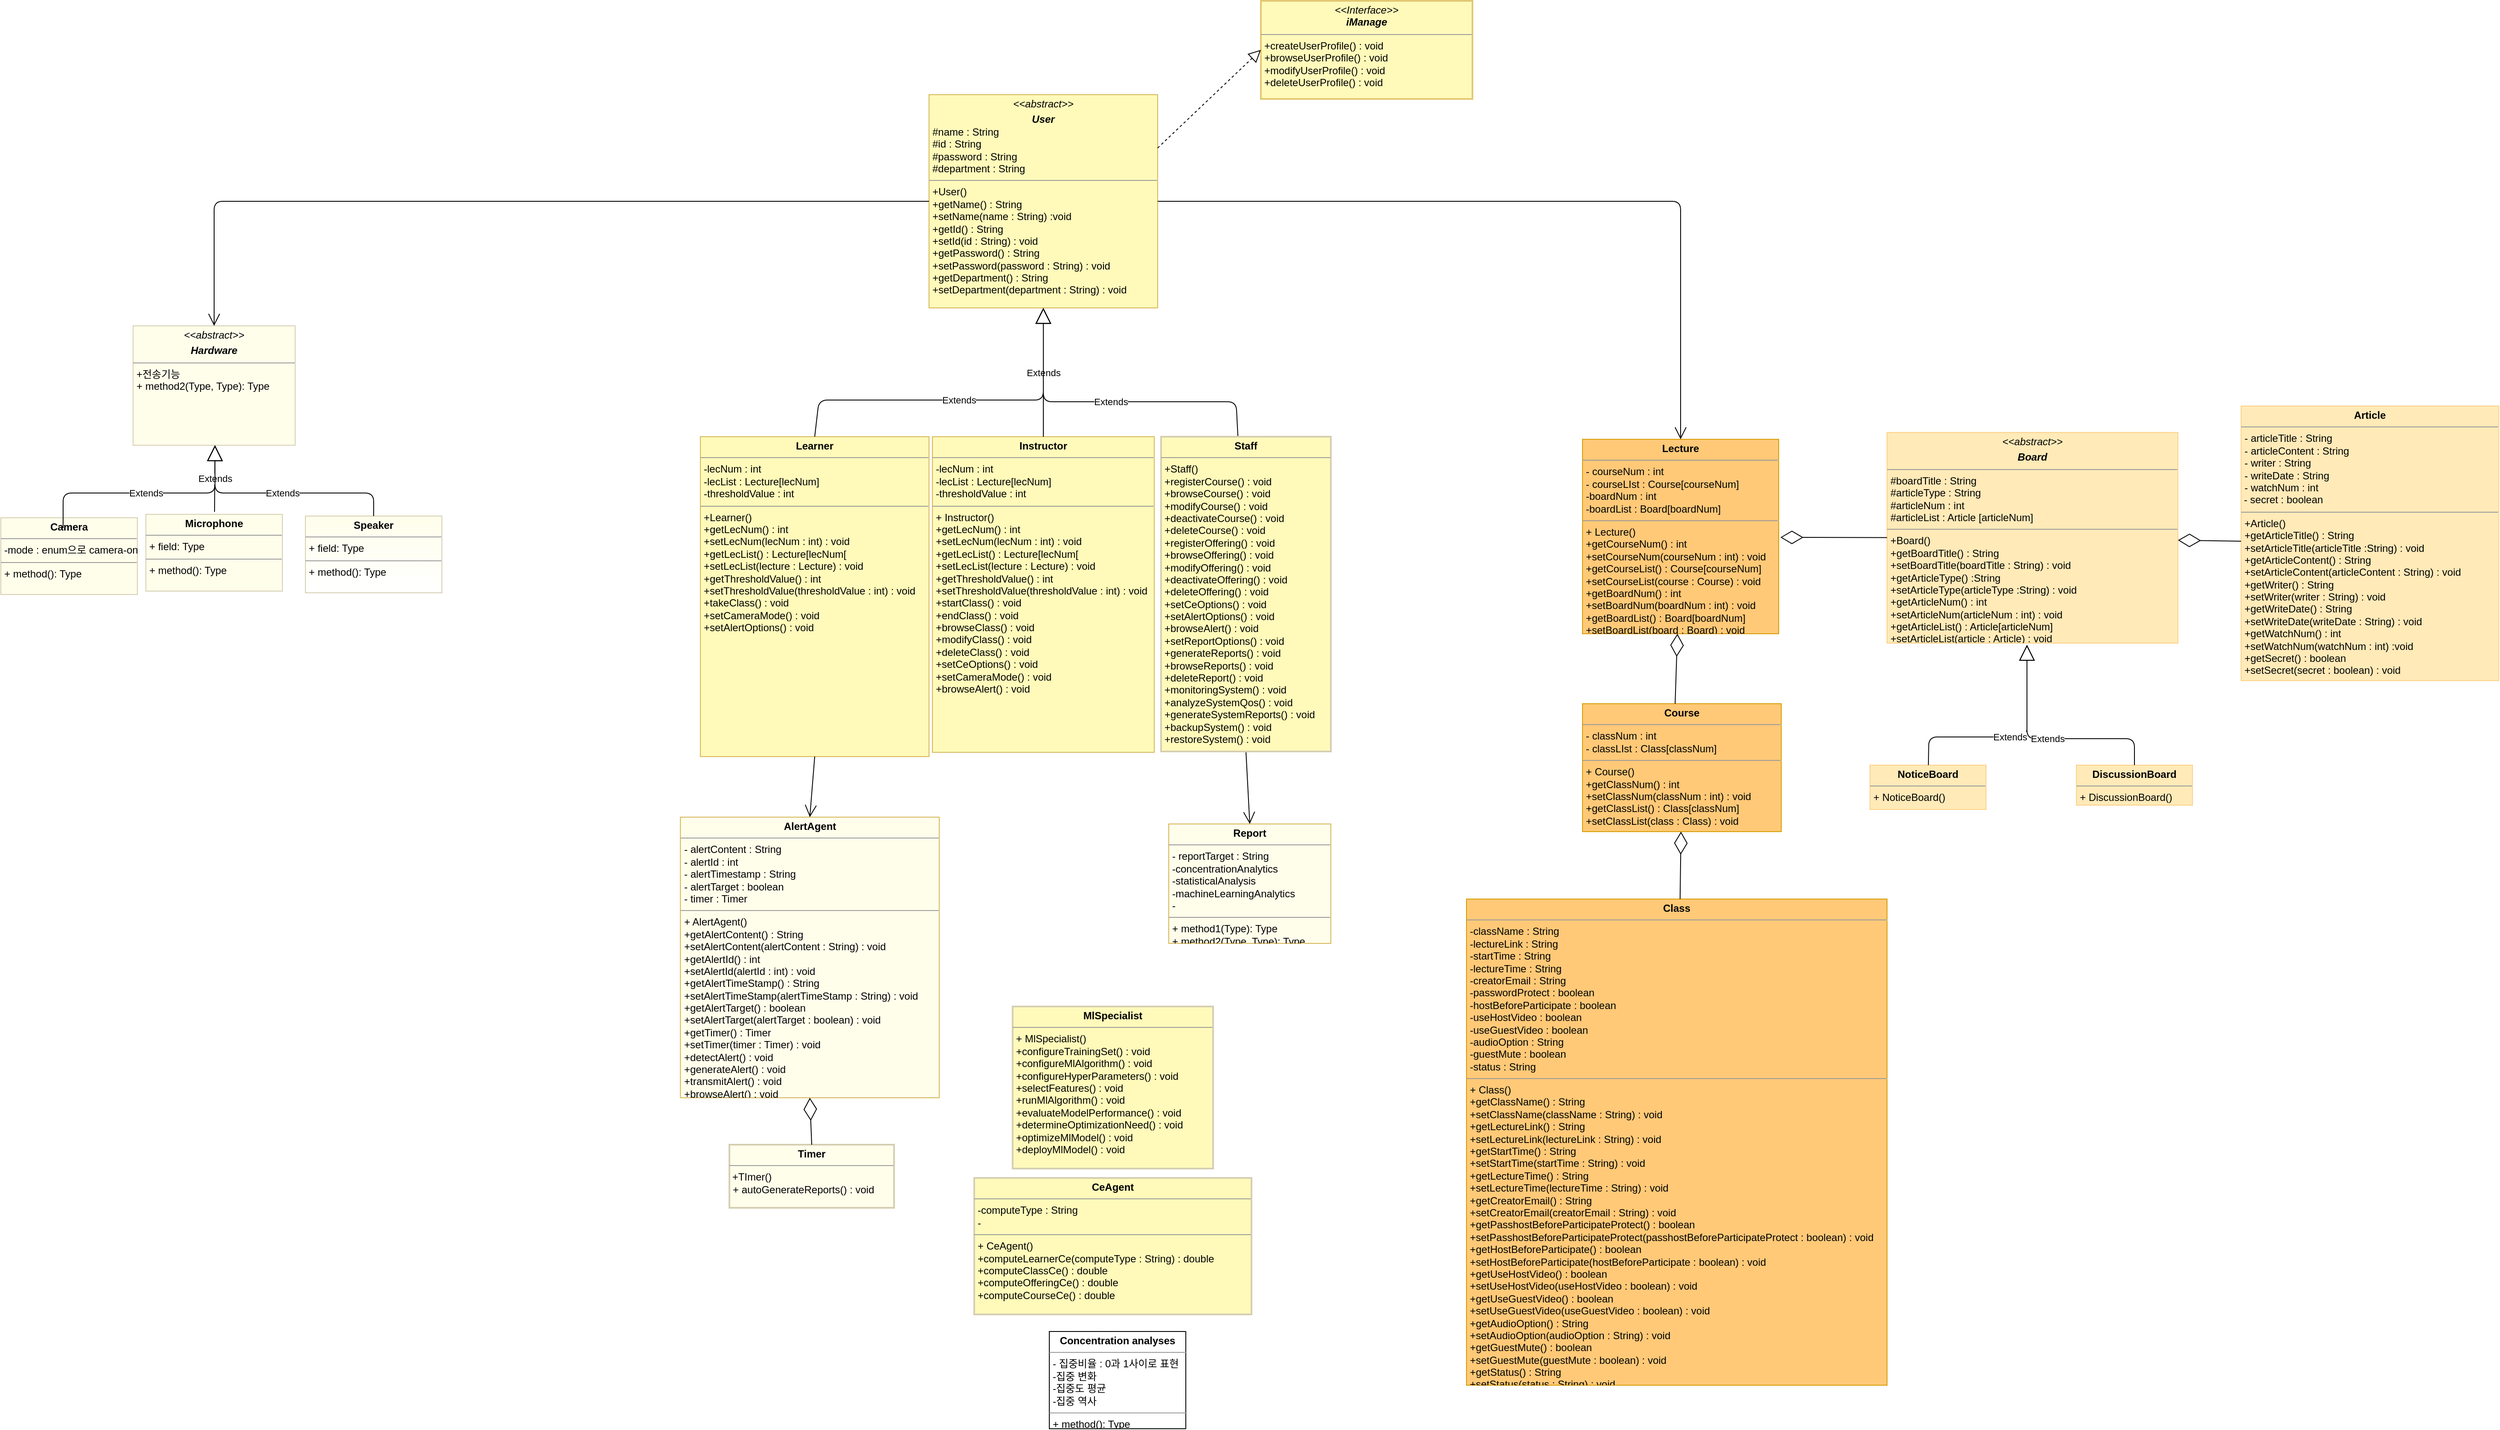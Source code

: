 <mxfile version="13.7.5" type="github">
  <diagram id="C5RBs43oDa-KdzZeNtuy" name="Page-1">
    <mxGraphModel dx="4755" dy="2305" grid="0" gridSize="10" guides="1" tooltips="1" connect="1" arrows="1" fold="1" page="0" pageScale="1" pageWidth="827" pageHeight="1169" math="0" shadow="0">
      <root>
        <mxCell id="WIyWlLk6GJQsqaUBKTNV-0" />
        <mxCell id="WIyWlLk6GJQsqaUBKTNV-1" parent="WIyWlLk6GJQsqaUBKTNV-0" />
        <mxCell id="zkfFHV4jXpPFQw0GAbJ--16" value="" style="endArrow=block;endSize=10;endFill=0;shadow=0;strokeWidth=1;rounded=0;edgeStyle=elbowEdgeStyle;elbow=vertical;" parent="WIyWlLk6GJQsqaUBKTNV-1" source="zkfFHV4jXpPFQw0GAbJ--13" edge="1">
          <mxGeometry width="160" relative="1" as="geometry">
            <mxPoint x="210" y="373" as="sourcePoint" />
            <mxPoint x="300" y="258" as="targetPoint" />
          </mxGeometry>
        </mxCell>
        <mxCell id="x_yw0JGO0CKYukrU0RF4-1" value="&lt;p style=&quot;margin: 0px ; margin-top: 4px ; text-align: center&quot;&gt;&lt;b&gt;Learner&lt;/b&gt;&lt;/p&gt;&lt;hr size=&quot;1&quot;&gt;&lt;p style=&quot;margin: 0px ; margin-left: 4px&quot;&gt;-lecNum : int&lt;/p&gt;&lt;p style=&quot;margin: 0px ; margin-left: 4px&quot;&gt;-lecList : Lecture[lecNum]&lt;/p&gt;&lt;p style=&quot;margin: 0px ; margin-left: 4px&quot;&gt;-thresholdValue : int&lt;br&gt;&lt;/p&gt;&lt;hr size=&quot;1&quot;&gt;&lt;p style=&quot;margin: 0px ; margin-left: 4px&quot;&gt;+Learner()&lt;/p&gt;&lt;p style=&quot;margin: 0px ; margin-left: 4px&quot;&gt;+getLecNum() : int&lt;/p&gt;&lt;p style=&quot;margin: 0px ; margin-left: 4px&quot;&gt;+setLecNum(lecNum : int) : void&lt;/p&gt;&lt;p style=&quot;margin: 0px ; margin-left: 4px&quot;&gt;+getLecList() : Lecture[lecNum[&lt;/p&gt;&lt;p style=&quot;margin: 0px ; margin-left: 4px&quot;&gt;+setLecList(lecture : Lecture) : void&lt;/p&gt;&lt;p style=&quot;margin: 0px 0px 0px 4px&quot;&gt;+getThresholdValue() : int&lt;/p&gt;&lt;p style=&quot;margin: 0px 0px 0px 4px&quot;&gt;+setThresholdValue(thresholdValue : int) : void&lt;/p&gt;&lt;p style=&quot;margin: 0px 0px 0px 4px&quot;&gt;+takeClass() : void&lt;/p&gt;&lt;p style=&quot;margin: 0px 0px 0px 4px&quot;&gt;+setCameraMode() : void&lt;/p&gt;&lt;p style=&quot;margin: 0px 0px 0px 4px&quot;&gt;+setAlertOptions() : void&lt;/p&gt;&lt;p style=&quot;margin: 0px 0px 0px 4px&quot;&gt;&lt;br&gt;&lt;/p&gt;" style="verticalAlign=top;align=left;overflow=fill;fontSize=12;fontFamily=Helvetica;html=1;strokeColor=#d6b656;fillColor=#FFFABA;" vertex="1" parent="WIyWlLk6GJQsqaUBKTNV-1">
          <mxGeometry x="-166" y="223" width="268" height="375" as="geometry" />
        </mxCell>
        <mxCell id="x_yw0JGO0CKYukrU0RF4-2" value="&lt;p style=&quot;margin: 0px ; margin-top: 4px ; text-align: center&quot;&gt;&lt;b&gt;Instructor&lt;/b&gt;&lt;/p&gt;&lt;hr size=&quot;1&quot;&gt;&lt;p style=&quot;margin: 0px 0px 0px 4px&quot;&gt;-lecNum : int&lt;/p&gt;&lt;p style=&quot;margin: 0px ; margin-left: 4px&quot;&gt;&lt;span&gt;-lecList : Lecture[lecNum]&lt;/span&gt;&lt;/p&gt;&lt;p style=&quot;margin: 0px ; margin-left: 4px&quot;&gt;&lt;span&gt;-thresholdValue : int&lt;/span&gt;&lt;br&gt;&lt;/p&gt;&lt;hr size=&quot;1&quot;&gt;&lt;p style=&quot;margin: 0px ; margin-left: 4px&quot;&gt;+ Instructor()&lt;/p&gt;&lt;p style=&quot;margin: 0px 0px 0px 4px&quot;&gt;+getLecNum() : int&lt;/p&gt;&lt;p style=&quot;margin: 0px 0px 0px 4px&quot;&gt;+setLecNum(lecNum : int) : void&lt;/p&gt;&lt;p style=&quot;margin: 0px 0px 0px 4px&quot;&gt;+getLecList() : Lecture[lecNum[&lt;/p&gt;&lt;p style=&quot;margin: 0px 0px 0px 4px&quot;&gt;+setLecList(lecture : Lecture) : void&lt;/p&gt;&lt;p style=&quot;margin: 0px 0px 0px 4px&quot;&gt;+getThresholdValue() : int&lt;/p&gt;&lt;p style=&quot;margin: 0px 0px 0px 4px&quot;&gt;+setThresholdValue(thresholdValue : int) : void&lt;/p&gt;&lt;p style=&quot;margin: 0px 0px 0px 4px&quot;&gt;+startClass() : void&lt;/p&gt;&lt;p style=&quot;margin: 0px 0px 0px 4px&quot;&gt;+endClass() : void&lt;/p&gt;&lt;p style=&quot;margin: 0px 0px 0px 4px&quot;&gt;+browseClass() : void&lt;/p&gt;&lt;p style=&quot;margin: 0px 0px 0px 4px&quot;&gt;+modifyClass() : void&lt;/p&gt;&lt;p style=&quot;margin: 0px 0px 0px 4px&quot;&gt;+deleteClass() : void&lt;/p&gt;&lt;p style=&quot;margin: 0px 0px 0px 4px&quot;&gt;+setCeOptions() : void&lt;/p&gt;&lt;p style=&quot;margin: 0px 0px 0px 4px&quot;&gt;+setCameraMode() : void&lt;/p&gt;&lt;p style=&quot;margin: 0px 0px 0px 4px&quot;&gt;+browseAlert() : void&lt;/p&gt;" style="verticalAlign=top;align=left;overflow=fill;fontSize=12;fontFamily=Helvetica;html=1;strokeColor=#d6b656;fillColor=#FFFABA;" vertex="1" parent="WIyWlLk6GJQsqaUBKTNV-1">
          <mxGeometry x="106" y="223" width="260" height="370" as="geometry" />
        </mxCell>
        <mxCell id="x_yw0JGO0CKYukrU0RF4-4" value="&lt;p style=&quot;margin: 0px ; margin-top: 4px ; text-align: center&quot;&gt;&lt;i&gt;&amp;lt;&amp;lt;abstract&amp;gt;&amp;gt;&lt;/i&gt;&lt;/p&gt;&lt;p style=&quot;margin: 0px ; margin-top: 4px ; text-align: center&quot;&gt;&lt;b&gt;&lt;i&gt;User&lt;/i&gt;&lt;/b&gt;&lt;/p&gt;&lt;p style=&quot;margin: 0px ; margin-left: 4px&quot;&gt;#name : String&lt;/p&gt;&lt;p style=&quot;margin: 0px ; margin-left: 4px&quot;&gt;#id : String&lt;/p&gt;&lt;p style=&quot;margin: 0px ; margin-left: 4px&quot;&gt;#password : String&lt;/p&gt;&lt;p style=&quot;margin: 0px ; margin-left: 4px&quot;&gt;#department : String&lt;br&gt;&lt;/p&gt;&lt;hr size=&quot;1&quot;&gt;&lt;p style=&quot;margin: 0px ; margin-left: 4px&quot;&gt;+User()&lt;/p&gt;&lt;p style=&quot;margin: 0px ; margin-left: 4px&quot;&gt;+getName() : String&lt;/p&gt;&lt;p style=&quot;margin: 0px ; margin-left: 4px&quot;&gt;+setName(name : String) :void&lt;/p&gt;&lt;p style=&quot;margin: 0px ; margin-left: 4px&quot;&gt;+getId() : String&lt;/p&gt;&lt;p style=&quot;margin: 0px ; margin-left: 4px&quot;&gt;+setId(id : String) : void&lt;/p&gt;&lt;p style=&quot;margin: 0px ; margin-left: 4px&quot;&gt;+getPassword() : String&lt;/p&gt;&lt;p style=&quot;margin: 0px ; margin-left: 4px&quot;&gt;+setPassword(password : String) : void&lt;/p&gt;&lt;p style=&quot;margin: 0px ; margin-left: 4px&quot;&gt;+getDepartment() : String&lt;/p&gt;&lt;p style=&quot;margin: 0px ; margin-left: 4px&quot;&gt;+setDepartment(department : String) : void&lt;/p&gt;&lt;p style=&quot;margin: 0px ; margin-left: 4px&quot;&gt;&lt;br&gt;&lt;/p&gt;&lt;p style=&quot;margin: 0px ; margin-left: 4px&quot;&gt;&lt;br&gt;&lt;/p&gt;" style="verticalAlign=top;align=left;overflow=fill;fontSize=12;fontFamily=Helvetica;html=1;strokeColor=#d6b656;fillColor=#FFFABA;" vertex="1" parent="WIyWlLk6GJQsqaUBKTNV-1">
          <mxGeometry x="102" y="-178" width="268" height="250" as="geometry" />
        </mxCell>
        <mxCell id="x_yw0JGO0CKYukrU0RF4-10" value="&lt;p style=&quot;margin: 0px ; margin-top: 4px ; text-align: center&quot;&gt;&lt;b&gt;Course&lt;/b&gt;&lt;/p&gt;&lt;hr size=&quot;1&quot;&gt;&lt;p style=&quot;margin: 0px 0px 0px 4px&quot;&gt;- classNum : int&lt;/p&gt;&lt;p style=&quot;margin: 0px 0px 0px 4px&quot;&gt;- classLIst : Class[classNum]&lt;/p&gt;&lt;hr size=&quot;1&quot;&gt;&lt;p style=&quot;margin: 0px ; margin-left: 4px&quot;&gt;+ Course()&lt;/p&gt;&lt;p style=&quot;margin: 0px 0px 0px 4px&quot;&gt;+getClassNum() : int&lt;/p&gt;&lt;p style=&quot;margin: 0px 0px 0px 4px&quot;&gt;+setClassNum(classNum : int) : void&lt;/p&gt;&lt;p style=&quot;margin: 0px 0px 0px 4px&quot;&gt;+getClassList() : Class[classNum]&lt;/p&gt;&lt;p style=&quot;margin: 0px 0px 0px 4px&quot;&gt;+setClassList(class : Class) : void&lt;/p&gt;" style="verticalAlign=top;align=left;overflow=fill;fontSize=12;fontFamily=Helvetica;html=1;strokeColor=#d79b00;fillColor=#FFC978;" vertex="1" parent="WIyWlLk6GJQsqaUBKTNV-1">
          <mxGeometry x="868" y="536" width="233" height="150" as="geometry" />
        </mxCell>
        <mxCell id="x_yw0JGO0CKYukrU0RF4-12" value="&lt;p style=&quot;margin: 0px ; margin-top: 4px ; text-align: center&quot;&gt;&lt;b&gt;Class&lt;/b&gt;&lt;/p&gt;&lt;hr size=&quot;1&quot;&gt;&lt;p style=&quot;margin: 0px ; margin-left: 4px&quot;&gt;-className : String&lt;/p&gt;&lt;p style=&quot;margin: 0px ; margin-left: 4px&quot;&gt;-lectureLink : String&lt;/p&gt;&lt;p style=&quot;margin: 0px ; margin-left: 4px&quot;&gt;-startTime : String&lt;/p&gt;&lt;p style=&quot;margin: 0px ; margin-left: 4px&quot;&gt;-lectureTime : String&lt;/p&gt;&lt;p style=&quot;margin: 0px ; margin-left: 4px&quot;&gt;-creatorEmail : String&lt;/p&gt;&lt;p style=&quot;margin: 0px ; margin-left: 4px&quot;&gt;-passwordProtect : boolean&lt;/p&gt;&lt;p style=&quot;margin: 0px ; margin-left: 4px&quot;&gt;-hostBeforeParticipate : boolean&lt;/p&gt;&lt;p style=&quot;margin: 0px ; margin-left: 4px&quot;&gt;-useHostVideo : boolean&lt;/p&gt;&lt;p style=&quot;margin: 0px ; margin-left: 4px&quot;&gt;-useGuestVideo : boolean&lt;/p&gt;&lt;p style=&quot;margin: 0px ; margin-left: 4px&quot;&gt;-audioOption : String&lt;/p&gt;&lt;p style=&quot;margin: 0px ; margin-left: 4px&quot;&gt;-guestMute : boolean&lt;/p&gt;&lt;p style=&quot;margin: 0px ; margin-left: 4px&quot;&gt;-status : String&lt;/p&gt;&lt;hr size=&quot;1&quot;&gt;&lt;p style=&quot;margin: 0px ; margin-left: 4px&quot;&gt;+ Class()&lt;/p&gt;&lt;p style=&quot;margin: 0px ; margin-left: 4px&quot;&gt;+getClassName() : String&lt;/p&gt;&lt;p style=&quot;margin: 0px ; margin-left: 4px&quot;&gt;+setClassName(className : String) : void&lt;/p&gt;&lt;p style=&quot;margin: 0px ; margin-left: 4px&quot;&gt;+getLectureLink() : String&lt;/p&gt;&lt;p style=&quot;margin: 0px ; margin-left: 4px&quot;&gt;+setLectureLink(lectureLink : String) : void&lt;/p&gt;&lt;p style=&quot;margin: 0px ; margin-left: 4px&quot;&gt;+getStartTime() : String&lt;/p&gt;&lt;p style=&quot;margin: 0px ; margin-left: 4px&quot;&gt;+setStartTime(startTime : String) : void&lt;/p&gt;&lt;p style=&quot;margin: 0px ; margin-left: 4px&quot;&gt;+getLectureTime() : String&lt;/p&gt;&lt;p style=&quot;margin: 0px ; margin-left: 4px&quot;&gt;+setLectureTime(lectureTime : String) : void&lt;/p&gt;&lt;p style=&quot;margin: 0px ; margin-left: 4px&quot;&gt;+getCreatorEmail() : String&lt;/p&gt;&lt;p style=&quot;margin: 0px ; margin-left: 4px&quot;&gt;+setCreatorEmail(creatorEmail : String) : void&lt;/p&gt;&lt;p style=&quot;margin: 0px ; margin-left: 4px&quot;&gt;+getPasshostBeforeParticipateProtect() : boolean&lt;/p&gt;&lt;p style=&quot;margin: 0px ; margin-left: 4px&quot;&gt;+setPasshostBeforeParticipateProtect(passhostBeforeParticipateProtect : boolean) : void&lt;/p&gt;&lt;p style=&quot;margin: 0px ; margin-left: 4px&quot;&gt;+getHostBeforeParticipate() : boolean&lt;/p&gt;&lt;p style=&quot;margin: 0px ; margin-left: 4px&quot;&gt;+setHostBeforeParticipate(hostBeforeParticipate : boolean) : void&lt;/p&gt;&lt;p style=&quot;margin: 0px ; margin-left: 4px&quot;&gt;+getUseHostVideo() : boolean&lt;/p&gt;&lt;p style=&quot;margin: 0px ; margin-left: 4px&quot;&gt;+setUseHostVideo(useHostVideo : boolean) : void&lt;/p&gt;&lt;p style=&quot;margin: 0px ; margin-left: 4px&quot;&gt;+getUseGuestVideo() : boolean&lt;/p&gt;&lt;p style=&quot;margin: 0px ; margin-left: 4px&quot;&gt;+setUseGuestVideo(useGuestVideo : boolean) : void&lt;/p&gt;&lt;p style=&quot;margin: 0px ; margin-left: 4px&quot;&gt;+getAudioOption() : String&lt;/p&gt;&lt;p style=&quot;margin: 0px ; margin-left: 4px&quot;&gt;+setAudioOption(audioOption : String) : void&lt;/p&gt;&lt;p style=&quot;margin: 0px ; margin-left: 4px&quot;&gt;+getGuestMute() : boolean&lt;/p&gt;&lt;p style=&quot;margin: 0px ; margin-left: 4px&quot;&gt;+setGuestMute(guestMute : boolean) : void&lt;/p&gt;&lt;p style=&quot;margin: 0px ; margin-left: 4px&quot;&gt;+getStatus() : String&lt;/p&gt;&lt;p style=&quot;margin: 0px ; margin-left: 4px&quot;&gt;+setStatus(status : String) : void&lt;/p&gt;&lt;p style=&quot;margin: 0px 0px 0px 4px&quot;&gt;&lt;br&gt;&lt;/p&gt;" style="verticalAlign=top;align=left;overflow=fill;fontSize=12;fontFamily=Helvetica;html=1;strokeColor=#d79b00;fillColor=#FFC978;" vertex="1" parent="WIyWlLk6GJQsqaUBKTNV-1">
          <mxGeometry x="732" y="765" width="493" height="570" as="geometry" />
        </mxCell>
        <mxCell id="x_yw0JGO0CKYukrU0RF4-18" value="&lt;p style=&quot;margin: 0px ; margin-top: 4px ; text-align: center&quot;&gt;&lt;i&gt;&amp;lt;&amp;lt;abstract&amp;gt;&amp;gt;&lt;/i&gt;&lt;i&gt;&lt;br&gt;&lt;/i&gt;&lt;/p&gt;&lt;p style=&quot;margin: 0px ; margin-top: 4px ; text-align: center&quot;&gt;&lt;b&gt;&lt;i&gt;Hardware&lt;/i&gt;&lt;/b&gt;&lt;/p&gt;&lt;hr size=&quot;1&quot;&gt;&lt;p style=&quot;margin: 0px ; margin-left: 4px&quot;&gt;+전송기능&lt;br&gt;+ method2(Type, Type): Type&lt;/p&gt;" style="verticalAlign=top;align=left;overflow=fill;fontSize=12;fontFamily=Helvetica;html=1;fillColor=#FFFEEB;strokeColor=#D6CEB2;" vertex="1" parent="WIyWlLk6GJQsqaUBKTNV-1">
          <mxGeometry x="-831" y="93" width="190" height="140" as="geometry" />
        </mxCell>
        <mxCell id="x_yw0JGO0CKYukrU0RF4-20" value="&lt;p style=&quot;margin: 0px ; margin-top: 4px ; text-align: center&quot;&gt;&lt;b&gt;Speaker&lt;/b&gt;&lt;/p&gt;&lt;hr size=&quot;1&quot;&gt;&lt;p style=&quot;margin: 0px ; margin-left: 4px&quot;&gt;+ field: Type&lt;/p&gt;&lt;hr size=&quot;1&quot;&gt;&lt;p style=&quot;margin: 0px ; margin-left: 4px&quot;&gt;+ method(): Type&lt;/p&gt;" style="verticalAlign=top;align=left;overflow=fill;fontSize=12;fontFamily=Helvetica;html=1;fillColor=#FFFEEB;strokeColor=#D6CEB2;gradientColor=#ffffff;" vertex="1" parent="WIyWlLk6GJQsqaUBKTNV-1">
          <mxGeometry x="-629" y="316" width="160" height="90" as="geometry" />
        </mxCell>
        <mxCell id="x_yw0JGO0CKYukrU0RF4-21" value="&lt;p style=&quot;margin: 0px ; margin-top: 4px ; text-align: center&quot;&gt;&lt;b&gt;Camera&lt;/b&gt;&lt;/p&gt;&lt;hr size=&quot;1&quot;&gt;&lt;p style=&quot;margin: 0px ; margin-left: 4px&quot;&gt;-mode : enum으로&amp;nbsp;camera-only mode, concentration-only mode, camera-concentration mode&lt;/p&gt;&lt;hr size=&quot;1&quot;&gt;&lt;p style=&quot;margin: 0px ; margin-left: 4px&quot;&gt;+ method(): Type&lt;/p&gt;" style="verticalAlign=top;align=left;overflow=fill;fontSize=12;fontFamily=Helvetica;html=1;fillColor=#FFFEEB;strokeColor=#D6CEB2;" vertex="1" parent="WIyWlLk6GJQsqaUBKTNV-1">
          <mxGeometry x="-986" y="318" width="160" height="90" as="geometry" />
        </mxCell>
        <mxCell id="x_yw0JGO0CKYukrU0RF4-22" value="&lt;p style=&quot;margin: 0px ; margin-top: 4px ; text-align: center&quot;&gt;&lt;b&gt;Microphone&lt;/b&gt;&lt;/p&gt;&lt;hr size=&quot;1&quot;&gt;&lt;p style=&quot;margin: 0px ; margin-left: 4px&quot;&gt;+ field: Type&lt;/p&gt;&lt;hr size=&quot;1&quot;&gt;&lt;p style=&quot;margin: 0px ; margin-left: 4px&quot;&gt;+ method(): Type&lt;/p&gt;" style="verticalAlign=top;align=left;overflow=fill;fontSize=12;fontFamily=Helvetica;html=1;fillColor=#FFFEEB;strokeColor=#D6CEB2;" vertex="1" parent="WIyWlLk6GJQsqaUBKTNV-1">
          <mxGeometry x="-816" y="314" width="160" height="90" as="geometry" />
        </mxCell>
        <mxCell id="x_yw0JGO0CKYukrU0RF4-26" value="&lt;p style=&quot;margin: 0px ; margin-top: 4px ; text-align: center&quot;&gt;&lt;b&gt;DiscussionBoard&lt;/b&gt;&lt;/p&gt;&lt;hr size=&quot;1&quot;&gt;&lt;p style=&quot;margin: 0px ; margin-left: 4px&quot;&gt;&lt;/p&gt;&lt;p style=&quot;margin: 0px ; margin-left: 4px&quot;&gt;+ DiscussionBoard()&lt;/p&gt;" style="verticalAlign=top;align=left;overflow=fill;fontSize=12;fontFamily=Helvetica;html=1;fillColor=#FFEAB8;strokeColor=#FCD188;" vertex="1" parent="WIyWlLk6GJQsqaUBKTNV-1">
          <mxGeometry x="1447" y="608" width="136" height="47" as="geometry" />
        </mxCell>
        <mxCell id="x_yw0JGO0CKYukrU0RF4-46" value="&lt;p style=&quot;margin: 0px ; margin-top: 4px ; text-align: center&quot;&gt;&lt;b&gt;AlertAgent&lt;/b&gt;&lt;/p&gt;&lt;hr size=&quot;1&quot;&gt;&lt;p style=&quot;margin: 0px ; margin-left: 4px&quot;&gt;&lt;span&gt;- alertContent : String&lt;/span&gt;&lt;br&gt;&lt;/p&gt;&lt;p style=&quot;margin: 0px ; margin-left: 4px&quot;&gt;- alertId : int&lt;/p&gt;&lt;p style=&quot;margin: 0px ; margin-left: 4px&quot;&gt;- alertTimestamp : String&lt;/p&gt;&lt;p style=&quot;margin: 0px ; margin-left: 4px&quot;&gt;- alertTarget : boolean&lt;/p&gt;&lt;p style=&quot;margin: 0px ; margin-left: 4px&quot;&gt;- timer : Timer&lt;/p&gt;&lt;hr size=&quot;1&quot;&gt;&lt;p style=&quot;margin: 0px ; margin-left: 4px&quot;&gt;+ AlertAgent()&lt;/p&gt;&lt;p style=&quot;margin: 0px ; margin-left: 4px&quot;&gt;+getAlertContent() : String&lt;/p&gt;&lt;p style=&quot;margin: 0px ; margin-left: 4px&quot;&gt;+setAlertContent(alertContent : String) : void&lt;/p&gt;&lt;p style=&quot;margin: 0px ; margin-left: 4px&quot;&gt;+getAlertId() : int&lt;/p&gt;&lt;p style=&quot;margin: 0px ; margin-left: 4px&quot;&gt;+setAlertId(alertId : int) : void&lt;/p&gt;&lt;p style=&quot;margin: 0px ; margin-left: 4px&quot;&gt;+getAlertTimeStamp() : String&lt;/p&gt;&lt;p style=&quot;margin: 0px ; margin-left: 4px&quot;&gt;+setAlertTimeStamp(alertTimeStamp : String) : void&lt;/p&gt;&lt;p style=&quot;margin: 0px ; margin-left: 4px&quot;&gt;+getAlertTarget() : boolean&lt;/p&gt;&lt;p style=&quot;margin: 0px ; margin-left: 4px&quot;&gt;+setAlertTarget(alertTarget : boolean) : void&lt;/p&gt;&lt;p style=&quot;margin: 0px ; margin-left: 4px&quot;&gt;+getTimer() : Timer&lt;/p&gt;&lt;p style=&quot;margin: 0px ; margin-left: 4px&quot;&gt;+setTimer(timer : Timer) : void&lt;/p&gt;&lt;p style=&quot;margin: 0px ; margin-left: 4px&quot;&gt;+detectAlert() : void&lt;/p&gt;&lt;p style=&quot;margin: 0px ; margin-left: 4px&quot;&gt;+generateAlert() : void&lt;/p&gt;&lt;p style=&quot;margin: 0px ; margin-left: 4px&quot;&gt;+transmitAlert() : void&lt;/p&gt;&lt;p style=&quot;margin: 0px ; margin-left: 4px&quot;&gt;+browseAlert() : void&lt;/p&gt;" style="verticalAlign=top;align=left;overflow=fill;fontSize=12;fontFamily=Helvetica;html=1;strokeColor=#d6b656;fillColor=#FFFEEB;" vertex="1" parent="WIyWlLk6GJQsqaUBKTNV-1">
          <mxGeometry x="-189.46" y="669" width="303.46" height="329" as="geometry" />
        </mxCell>
        <mxCell id="x_yw0JGO0CKYukrU0RF4-50" value="&lt;p style=&quot;margin: 0px ; margin-top: 4px ; text-align: center&quot;&gt;&lt;b&gt;Concentration analyses&lt;/b&gt;&lt;/p&gt;&lt;hr size=&quot;1&quot;&gt;&lt;p style=&quot;margin: 0px ; margin-left: 4px&quot;&gt;- 집중비율 : 0과 1사이로 표현&lt;/p&gt;&lt;p style=&quot;margin: 0px ; margin-left: 4px&quot;&gt;-집중 변화&lt;/p&gt;&lt;p style=&quot;margin: 0px ; margin-left: 4px&quot;&gt;-집중도 평균&lt;/p&gt;&lt;p style=&quot;margin: 0px ; margin-left: 4px&quot;&gt;-집중 역사&lt;/p&gt;&lt;hr size=&quot;1&quot;&gt;&lt;p style=&quot;margin: 0px ; margin-left: 4px&quot;&gt;+ method(): Type&lt;/p&gt;" style="verticalAlign=top;align=left;overflow=fill;fontSize=12;fontFamily=Helvetica;html=1;" vertex="1" parent="WIyWlLk6GJQsqaUBKTNV-1">
          <mxGeometry x="243" y="1272" width="160" height="114" as="geometry" />
        </mxCell>
        <mxCell id="x_yw0JGO0CKYukrU0RF4-54" value="&lt;p style=&quot;margin: 0px ; margin-top: 4px ; text-align: center&quot;&gt;&lt;b&gt;Report&lt;/b&gt;&lt;/p&gt;&lt;hr size=&quot;1&quot;&gt;&lt;p style=&quot;margin: 0px ; margin-left: 4px&quot;&gt;- reportTarget : String&lt;br&gt;&lt;/p&gt;&lt;p style=&quot;margin: 0px ; margin-left: 4px&quot;&gt;-concentrationAnalytics&lt;/p&gt;&lt;p style=&quot;margin: 0px ; margin-left: 4px&quot;&gt;-statisticalAnalysis&lt;/p&gt;&lt;p style=&quot;margin: 0px ; margin-left: 4px&quot;&gt;-machineLearningAnalytics&lt;br/&gt;&lt;/p&gt;&lt;p style=&quot;margin: 0px ; margin-left: 4px&quot;&gt;-&lt;/p&gt;&lt;hr size=&quot;1&quot;&gt;&lt;p style=&quot;margin: 0px ; margin-left: 4px&quot;&gt;+ method1(Type): Type&lt;br&gt;+ method2(Type, Type): Type&lt;/p&gt;" style="verticalAlign=top;align=left;overflow=fill;fontSize=12;fontFamily=Helvetica;html=1;strokeColor=#d6b656;fillColor=#FFFEEB;" vertex="1" parent="WIyWlLk6GJQsqaUBKTNV-1">
          <mxGeometry x="383" y="677" width="190" height="140" as="geometry" />
        </mxCell>
        <mxCell id="x_yw0JGO0CKYukrU0RF4-62" value="" style="endArrow=open;endFill=1;endSize=12;html=1;exitX=0;exitY=0.5;exitDx=0;exitDy=0;entryX=0.5;entryY=0;entryDx=0;entryDy=0;" edge="1" parent="WIyWlLk6GJQsqaUBKTNV-1" source="x_yw0JGO0CKYukrU0RF4-4" target="x_yw0JGO0CKYukrU0RF4-18">
          <mxGeometry width="160" relative="1" as="geometry">
            <mxPoint x="183" y="325" as="sourcePoint" />
            <mxPoint x="343" y="325" as="targetPoint" />
            <Array as="points">
              <mxPoint x="-736" y="-53" />
            </Array>
          </mxGeometry>
        </mxCell>
        <mxCell id="x_yw0JGO0CKYukrU0RF4-64" value="" style="endArrow=open;endFill=1;endSize=12;html=1;exitX=0.5;exitY=1;exitDx=0;exitDy=0;entryX=0.5;entryY=0;entryDx=0;entryDy=0;" edge="1" parent="WIyWlLk6GJQsqaUBKTNV-1" source="x_yw0JGO0CKYukrU0RF4-107" target="x_yw0JGO0CKYukrU0RF4-54">
          <mxGeometry width="160" relative="1" as="geometry">
            <mxPoint x="337.5" y="-172" as="sourcePoint" />
            <mxPoint x="155.5" y="157" as="targetPoint" />
            <Array as="points" />
          </mxGeometry>
        </mxCell>
        <mxCell id="x_yw0JGO0CKYukrU0RF4-66" value="Extends" style="endArrow=block;endSize=16;endFill=0;html=1;entryX=0.5;entryY=1;entryDx=0;entryDy=0;exitX=0.5;exitY=0;exitDx=0;exitDy=0;" edge="1" parent="WIyWlLk6GJQsqaUBKTNV-1" source="x_yw0JGO0CKYukrU0RF4-2" target="x_yw0JGO0CKYukrU0RF4-4">
          <mxGeometry width="160" relative="1" as="geometry">
            <mxPoint x="222" y="404" as="sourcePoint" />
            <mxPoint x="382" y="404" as="targetPoint" />
          </mxGeometry>
        </mxCell>
        <mxCell id="x_yw0JGO0CKYukrU0RF4-67" value="Extends" style="endArrow=block;endSize=16;endFill=0;html=1;entryX=0.5;entryY=1;entryDx=0;entryDy=0;exitX=0.5;exitY=0;exitDx=0;exitDy=0;" edge="1" parent="WIyWlLk6GJQsqaUBKTNV-1" source="x_yw0JGO0CKYukrU0RF4-1" target="x_yw0JGO0CKYukrU0RF4-4">
          <mxGeometry width="160" relative="1" as="geometry">
            <mxPoint x="175.5" y="275" as="sourcePoint" />
            <mxPoint x="176" y="197" as="targetPoint" />
            <Array as="points">
              <mxPoint x="-27" y="180" />
              <mxPoint x="236" y="180" />
            </Array>
          </mxGeometry>
        </mxCell>
        <mxCell id="x_yw0JGO0CKYukrU0RF4-69" value="Extends" style="endArrow=block;endSize=16;endFill=0;html=1;entryX=0.5;entryY=1;entryDx=0;entryDy=0;" edge="1" parent="WIyWlLk6GJQsqaUBKTNV-1" source="x_yw0JGO0CKYukrU0RF4-107" target="x_yw0JGO0CKYukrU0RF4-4">
          <mxGeometry width="160" relative="1" as="geometry">
            <mxPoint x="453.4" y="219.766" as="sourcePoint" />
            <mxPoint x="176" y="197" as="targetPoint" />
            <Array as="points">
              <mxPoint x="462" y="182" />
              <mxPoint x="236" y="182" />
            </Array>
          </mxGeometry>
        </mxCell>
        <mxCell id="x_yw0JGO0CKYukrU0RF4-71" value="Extends" style="endArrow=block;endSize=16;endFill=0;html=1;entryX=0.5;entryY=1;entryDx=0;entryDy=0;exitX=0.5;exitY=0;exitDx=0;exitDy=0;" edge="1" parent="WIyWlLk6GJQsqaUBKTNV-1">
          <mxGeometry width="160" relative="1" as="geometry">
            <mxPoint x="-735.5" y="311" as="sourcePoint" />
            <mxPoint x="-735" y="233" as="targetPoint" />
          </mxGeometry>
        </mxCell>
        <mxCell id="x_yw0JGO0CKYukrU0RF4-72" value="Extends" style="endArrow=block;endSize=16;endFill=0;html=1;entryX=0.5;entryY=1;entryDx=0;entryDy=0;exitX=0.456;exitY=0.133;exitDx=0;exitDy=0;exitPerimeter=0;" edge="1" parent="WIyWlLk6GJQsqaUBKTNV-1" source="x_yw0JGO0CKYukrU0RF4-21">
          <mxGeometry width="160" relative="1" as="geometry">
            <mxPoint x="-886" y="314" as="sourcePoint" />
            <mxPoint x="-735" y="233" as="targetPoint" />
            <Array as="points">
              <mxPoint x="-913" y="289" />
              <mxPoint x="-735" y="289" />
            </Array>
          </mxGeometry>
        </mxCell>
        <mxCell id="x_yw0JGO0CKYukrU0RF4-73" value="Extends" style="endArrow=block;endSize=16;endFill=0;html=1;exitX=0.5;exitY=0;exitDx=0;exitDy=0;entryX=0.5;entryY=1;entryDx=0;entryDy=0;" edge="1" parent="WIyWlLk6GJQsqaUBKTNV-1" source="x_yw0JGO0CKYukrU0RF4-20">
          <mxGeometry width="160" relative="1" as="geometry">
            <mxPoint x="-576" y="310.01" as="sourcePoint" />
            <mxPoint x="-735" y="233" as="targetPoint" />
            <Array as="points">
              <mxPoint x="-549" y="289" />
              <mxPoint x="-735" y="289" />
            </Array>
          </mxGeometry>
        </mxCell>
        <mxCell id="x_yw0JGO0CKYukrU0RF4-76" value="&lt;p style=&quot;margin: 0px ; margin-top: 4px ; text-align: center&quot;&gt;&lt;b&gt;Lecture&lt;/b&gt;&lt;/p&gt;&lt;hr size=&quot;1&quot;&gt;&lt;p style=&quot;margin: 0px ; margin-left: 4px&quot;&gt;- courseNum : int&lt;/p&gt;&lt;p style=&quot;margin: 0px ; margin-left: 4px&quot;&gt;- courseLIst : Course[courseNum]&lt;/p&gt;&lt;p style=&quot;margin: 0px 0px 0px 4px&quot;&gt;-boardNum : int&lt;/p&gt;&lt;p style=&quot;margin: 0px 0px 0px 4px&quot;&gt;-boardList : Board[boardNum]&lt;/p&gt;&lt;hr size=&quot;1&quot;&gt;&lt;p style=&quot;margin: 0px ; margin-left: 4px&quot;&gt;+ Lecture()&lt;/p&gt;&lt;p style=&quot;margin: 0px ; margin-left: 4px&quot;&gt;+getCourseNum() : int&lt;/p&gt;&lt;p style=&quot;margin: 0px ; margin-left: 4px&quot;&gt;+setCourseNum(courseNum : int) : void&lt;/p&gt;&lt;p style=&quot;margin: 0px ; margin-left: 4px&quot;&gt;+getCourseList() : Course[courseNum]&lt;/p&gt;&lt;p style=&quot;margin: 0px ; margin-left: 4px&quot;&gt;+setCourseList(course : Course) : void&lt;/p&gt;&lt;p style=&quot;margin: 0px 0px 0px 4px&quot;&gt;+getBoardNum() : int&lt;/p&gt;&lt;p style=&quot;margin: 0px 0px 0px 4px&quot;&gt;+setBoardNum(boardNum : int) : void&lt;/p&gt;&lt;p style=&quot;margin: 0px 0px 0px 4px&quot;&gt;+getBoardList() : Board[boardNum]&lt;/p&gt;&lt;p style=&quot;margin: 0px 0px 0px 4px&quot;&gt;+setBoardList(board : Board) : void&lt;/p&gt;" style="verticalAlign=top;align=left;overflow=fill;fontSize=12;fontFamily=Helvetica;html=1;strokeColor=#d79b00;fillColor=#FFC978;" vertex="1" parent="WIyWlLk6GJQsqaUBKTNV-1">
          <mxGeometry x="868" y="226" width="230" height="228" as="geometry" />
        </mxCell>
        <mxCell id="x_yw0JGO0CKYukrU0RF4-77" value="" style="endArrow=diamondThin;endFill=0;endSize=24;html=1;exitX=0.466;exitY=0;exitDx=0;exitDy=0;exitPerimeter=0;" edge="1" parent="WIyWlLk6GJQsqaUBKTNV-1" source="x_yw0JGO0CKYukrU0RF4-10" target="x_yw0JGO0CKYukrU0RF4-76">
          <mxGeometry width="160" relative="1" as="geometry">
            <mxPoint x="1004.5" y="526" as="sourcePoint" />
            <mxPoint x="1164.5" y="526" as="targetPoint" />
          </mxGeometry>
        </mxCell>
        <mxCell id="x_yw0JGO0CKYukrU0RF4-78" value="" style="endArrow=diamondThin;endFill=0;endSize=24;html=1;" edge="1" parent="WIyWlLk6GJQsqaUBKTNV-1" source="x_yw0JGO0CKYukrU0RF4-12" target="x_yw0JGO0CKYukrU0RF4-10">
          <mxGeometry width="160" relative="1" as="geometry">
            <mxPoint x="1161.06" y="390" as="sourcePoint" />
            <mxPoint x="1162.546" y="344" as="targetPoint" />
          </mxGeometry>
        </mxCell>
        <mxCell id="x_yw0JGO0CKYukrU0RF4-82" value="&lt;p style=&quot;margin: 0px ; margin-top: 4px ; text-align: center&quot;&gt;&lt;i&gt;&amp;lt;&amp;lt;abstract&amp;gt;&amp;gt;&lt;/i&gt;&lt;i&gt;&lt;br&gt;&lt;/i&gt;&lt;/p&gt;&lt;p style=&quot;margin: 0px ; margin-top: 4px ; text-align: center&quot;&gt;&lt;b&gt;&lt;i&gt;Board&lt;/i&gt;&lt;/b&gt;&lt;/p&gt;&lt;hr size=&quot;1&quot;&gt;&lt;p style=&quot;margin: 0px ; margin-left: 4px&quot;&gt;#boardTitle : String&lt;/p&gt;&lt;p style=&quot;margin: 0px ; margin-left: 4px&quot;&gt;#articleType : String&lt;/p&gt;&lt;p style=&quot;margin: 0px ; margin-left: 4px&quot;&gt;#articleNum : int&lt;/p&gt;&lt;p style=&quot;margin: 0px ; margin-left: 4px&quot;&gt;#articleList : Article [articleNum]&lt;/p&gt;&lt;hr size=&quot;1&quot;&gt;&lt;p style=&quot;margin: 0px ; margin-left: 4px&quot;&gt;+Board()&lt;/p&gt;&lt;p style=&quot;margin: 0px ; margin-left: 4px&quot;&gt;+getBoardTitle() : String&lt;/p&gt;&lt;p style=&quot;margin: 0px ; margin-left: 4px&quot;&gt;+setBoardTitle(boardTitle : String) : void&lt;/p&gt;&lt;p style=&quot;margin: 0px ; margin-left: 4px&quot;&gt;+getArticleType() :String&lt;/p&gt;&lt;p style=&quot;margin: 0px ; margin-left: 4px&quot;&gt;+setArticleType(articleType :String) : void&lt;/p&gt;&lt;p style=&quot;margin: 0px ; margin-left: 4px&quot;&gt;+getArticleNum() : int&lt;/p&gt;&lt;p style=&quot;margin: 0px ; margin-left: 4px&quot;&gt;+setArticleNum(articleNum : int) : void&lt;/p&gt;&lt;p style=&quot;margin: 0px ; margin-left: 4px&quot;&gt;+getArticleList() : Article[articleNum]&lt;/p&gt;&lt;p style=&quot;margin: 0px ; margin-left: 4px&quot;&gt;+setArticleList(article : Article) : void&lt;/p&gt;" style="verticalAlign=top;align=left;overflow=fill;fontSize=12;fontFamily=Helvetica;html=1;fillColor=#FFEAB8;strokeColor=#FCD188;" vertex="1" parent="WIyWlLk6GJQsqaUBKTNV-1">
          <mxGeometry x="1225" y="218" width="341" height="247" as="geometry" />
        </mxCell>
        <mxCell id="x_yw0JGO0CKYukrU0RF4-83" value="&lt;p style=&quot;margin: 0px ; margin-top: 4px ; text-align: center&quot;&gt;&lt;b&gt;NoticeBoard&lt;/b&gt;&lt;/p&gt;&lt;hr size=&quot;1&quot;&gt;&lt;p style=&quot;margin: 0px ; margin-left: 4px&quot;&gt;+ NoticeBoard()&lt;/p&gt;" style="verticalAlign=top;align=left;overflow=fill;fontSize=12;fontFamily=Helvetica;html=1;fillColor=#FFEAB8;strokeColor=#FCD188;" vertex="1" parent="WIyWlLk6GJQsqaUBKTNV-1">
          <mxGeometry x="1205" y="608" width="136" height="52" as="geometry" />
        </mxCell>
        <mxCell id="x_yw0JGO0CKYukrU0RF4-86" value="" style="endArrow=diamondThin;endFill=0;endSize=24;html=1;entryX=1;entryY=0.5;entryDx=0;entryDy=0;" edge="1" parent="WIyWlLk6GJQsqaUBKTNV-1" source="x_yw0JGO0CKYukrU0RF4-82">
          <mxGeometry width="160" relative="1" as="geometry">
            <mxPoint x="1072" y="464" as="sourcePoint" />
            <mxPoint x="1100" y="341" as="targetPoint" />
          </mxGeometry>
        </mxCell>
        <mxCell id="x_yw0JGO0CKYukrU0RF4-88" value="Extends" style="endArrow=block;endSize=16;endFill=0;html=1;entryX=0.5;entryY=1;entryDx=0;entryDy=0;" edge="1" parent="WIyWlLk6GJQsqaUBKTNV-1" source="x_yw0JGO0CKYukrU0RF4-83">
          <mxGeometry width="160" relative="1" as="geometry">
            <mxPoint x="1126" y="618" as="sourcePoint" />
            <mxPoint x="1389" y="467" as="targetPoint" />
            <Array as="points">
              <mxPoint x="1274" y="575" />
              <mxPoint x="1389" y="575" />
            </Array>
          </mxGeometry>
        </mxCell>
        <mxCell id="x_yw0JGO0CKYukrU0RF4-89" value="Extends" style="endArrow=block;endSize=16;endFill=0;html=1;exitX=0.5;exitY=0;exitDx=0;exitDy=0;entryX=0.5;entryY=1;entryDx=0;entryDy=0;" edge="1" parent="WIyWlLk6GJQsqaUBKTNV-1" source="x_yw0JGO0CKYukrU0RF4-26">
          <mxGeometry width="160" relative="1" as="geometry">
            <mxPoint x="1696.0" y="618.99" as="sourcePoint" />
            <mxPoint x="1389" y="467" as="targetPoint" />
            <Array as="points">
              <mxPoint x="1515" y="577" />
              <mxPoint x="1389" y="577" />
            </Array>
          </mxGeometry>
        </mxCell>
        <mxCell id="x_yw0JGO0CKYukrU0RF4-91" value="&lt;p style=&quot;margin: 0px ; margin-top: 4px ; text-align: center&quot;&gt;&lt;b&gt;Article&lt;/b&gt;&lt;br&gt;&lt;/p&gt;&lt;hr size=&quot;1&quot;&gt;&lt;p style=&quot;margin: 0px ; margin-left: 4px&quot;&gt;- articleTitle : String&lt;/p&gt;&lt;p style=&quot;margin: 0px ; margin-left: 4px&quot;&gt;&lt;span&gt;- articleContent : String&lt;/span&gt;&lt;/p&gt;&lt;p style=&quot;margin: 0px 0px 0px 4px&quot;&gt;- writer : String&lt;/p&gt;&lt;p style=&quot;margin: 0px 0px 0px 4px&quot;&gt;- writeDate : String&lt;/p&gt;&lt;p style=&quot;margin: 0px 0px 0px 4px&quot;&gt;- watchNum : int&lt;/p&gt;&lt;div&gt;&amp;nbsp;- secret : boolean&lt;/div&gt;&lt;hr size=&quot;1&quot;&gt;&lt;p style=&quot;margin: 0px ; margin-left: 4px&quot;&gt;+Article()&lt;/p&gt;&lt;p style=&quot;margin: 0px ; margin-left: 4px&quot;&gt;+getArticleTitle() : String&lt;/p&gt;&lt;p style=&quot;margin: 0px ; margin-left: 4px&quot;&gt;+setArticleTitle(articleTitle :String) : void&lt;/p&gt;&lt;p style=&quot;margin: 0px ; margin-left: 4px&quot;&gt;+getArticleContent() : String&lt;/p&gt;&lt;p style=&quot;margin: 0px ; margin-left: 4px&quot;&gt;+setArticleContent(articleContent : String) : void&lt;/p&gt;&lt;p style=&quot;margin: 0px 0px 0px 4px&quot;&gt;+getWriter() : String&lt;/p&gt;&lt;p style=&quot;margin: 0px 0px 0px 4px&quot;&gt;+setWriter(writer : String) : void&lt;/p&gt;&lt;p style=&quot;margin: 0px 0px 0px 4px&quot;&gt;+getWriteDate() : String&lt;/p&gt;&lt;p style=&quot;margin: 0px 0px 0px 4px&quot;&gt;+setWriteDate(writeDate : String) : void&lt;/p&gt;&lt;p style=&quot;margin: 0px 0px 0px 4px&quot;&gt;+getWatchNum() : int&lt;/p&gt;&lt;p style=&quot;margin: 0px 0px 0px 4px&quot;&gt;+setWatchNum(watchNum : int) :void&lt;/p&gt;&lt;p style=&quot;margin: 0px 0px 0px 4px&quot;&gt;+getSecret() : boolean&lt;/p&gt;&lt;p style=&quot;margin: 0px 0px 0px 4px&quot;&gt;+setSecret(secret : boolean) : void&lt;/p&gt;" style="verticalAlign=top;align=left;overflow=fill;fontSize=12;fontFamily=Helvetica;html=1;fillColor=#FFEAB8;strokeColor=#FCD188;" vertex="1" parent="WIyWlLk6GJQsqaUBKTNV-1">
          <mxGeometry x="1640" y="187" width="302" height="322" as="geometry" />
        </mxCell>
        <mxCell id="x_yw0JGO0CKYukrU0RF4-92" value="" style="endArrow=diamondThin;endFill=0;endSize=24;html=1;" edge="1" parent="WIyWlLk6GJQsqaUBKTNV-1" source="x_yw0JGO0CKYukrU0RF4-91" target="x_yw0JGO0CKYukrU0RF4-82">
          <mxGeometry width="160" relative="1" as="geometry">
            <mxPoint x="1508" y="532" as="sourcePoint" />
            <mxPoint x="1795" y="380" as="targetPoint" />
          </mxGeometry>
        </mxCell>
        <mxCell id="x_yw0JGO0CKYukrU0RF4-102" value="&lt;p style=&quot;margin: 0px ; margin-top: 4px ; text-align: center&quot;&gt;&lt;i&gt;&amp;lt;&amp;lt;Interface&amp;gt;&amp;gt;&lt;/i&gt;&lt;br&gt;&lt;b&gt;&lt;i&gt;iManage&lt;/i&gt;&lt;/b&gt;&lt;/p&gt;&lt;hr size=&quot;1&quot;&gt;&lt;p style=&quot;margin: 0px 0px 0px 4px&quot;&gt;+createUserProfile() : void&lt;/p&gt;&lt;p style=&quot;margin: 0px 0px 0px 4px&quot;&gt;+browseUserProfile() : void&lt;/p&gt;&lt;p style=&quot;margin: 0px 0px 0px 4px&quot;&gt;+modifyUserProfile() : void&lt;/p&gt;&lt;p style=&quot;margin: 0px 0px 0px 4px&quot;&gt;+deleteUserProfile() : void&lt;/p&gt;" style="verticalAlign=top;align=left;overflow=fill;fontSize=12;fontFamily=Helvetica;html=1;strokeColor=#E3C872;strokeWidth=2;fillColor=#FFFABA;" vertex="1" parent="WIyWlLk6GJQsqaUBKTNV-1">
          <mxGeometry x="491" y="-288" width="248" height="115" as="geometry" />
        </mxCell>
        <mxCell id="x_yw0JGO0CKYukrU0RF4-103" value="" style="endArrow=block;dashed=1;endFill=0;endSize=12;html=1;exitX=1;exitY=0.25;exitDx=0;exitDy=0;entryX=0;entryY=0.5;entryDx=0;entryDy=0;" edge="1" parent="WIyWlLk6GJQsqaUBKTNV-1" source="x_yw0JGO0CKYukrU0RF4-4" target="x_yw0JGO0CKYukrU0RF4-102">
          <mxGeometry width="160" relative="1" as="geometry">
            <mxPoint x="348" y="156" as="sourcePoint" />
            <mxPoint x="508" y="156" as="targetPoint" />
          </mxGeometry>
        </mxCell>
        <mxCell id="x_yw0JGO0CKYukrU0RF4-106" value="" style="endArrow=open;endFill=1;endSize=12;html=1;exitX=1;exitY=0.5;exitDx=0;exitDy=0;entryX=0.5;entryY=0;entryDx=0;entryDy=0;" edge="1" parent="WIyWlLk6GJQsqaUBKTNV-1" source="x_yw0JGO0CKYukrU0RF4-4" target="x_yw0JGO0CKYukrU0RF4-76">
          <mxGeometry width="160" relative="1" as="geometry">
            <mxPoint x="519" y="431" as="sourcePoint" />
            <mxPoint x="679" y="431" as="targetPoint" />
            <Array as="points">
              <mxPoint x="983" y="-53" />
            </Array>
          </mxGeometry>
        </mxCell>
        <mxCell id="x_yw0JGO0CKYukrU0RF4-107" value="&lt;p style=&quot;margin: 0px ; margin-top: 4px ; text-align: center&quot;&gt;&lt;b&gt;Staff&lt;/b&gt;&lt;/p&gt;&lt;hr size=&quot;1&quot;&gt;&lt;p style=&quot;margin: 0px ; margin-left: 4px&quot;&gt;&lt;/p&gt;&lt;p style=&quot;margin: 0px ; margin-left: 4px&quot;&gt;+Staff()&lt;/p&gt;&lt;p style=&quot;margin: 0px ; margin-left: 4px&quot;&gt;+registerCourse() : void&lt;/p&gt;&lt;p style=&quot;margin: 0px ; margin-left: 4px&quot;&gt;+browseCourse() : void&lt;/p&gt;&lt;p style=&quot;margin: 0px ; margin-left: 4px&quot;&gt;+modifyCourse() : void&lt;/p&gt;&lt;p style=&quot;margin: 0px ; margin-left: 4px&quot;&gt;+deactivateCourse() : void&lt;/p&gt;&lt;p style=&quot;margin: 0px ; margin-left: 4px&quot;&gt;+deleteCourse() : void&lt;/p&gt;&lt;p style=&quot;margin: 0px 0px 0px 4px&quot;&gt;+registerOffering() : void&lt;/p&gt;&lt;p style=&quot;margin: 0px 0px 0px 4px&quot;&gt;+browseOffering() : void&lt;/p&gt;&lt;p style=&quot;margin: 0px 0px 0px 4px&quot;&gt;+modifyOffering() : void&lt;/p&gt;&lt;p style=&quot;margin: 0px 0px 0px 4px&quot;&gt;+deactivateOffering() : void&lt;/p&gt;&lt;p style=&quot;margin: 0px 0px 0px 4px&quot;&gt;+deleteOffering() : void&lt;/p&gt;&lt;p style=&quot;margin: 0px 0px 0px 4px&quot;&gt;+setCeOptions() : void&lt;/p&gt;&lt;p style=&quot;margin: 0px 0px 0px 4px&quot;&gt;+setAlertOptions() : void&lt;/p&gt;&lt;p style=&quot;margin: 0px 0px 0px 4px&quot;&gt;+browseAlert() : void&lt;/p&gt;&lt;p style=&quot;margin: 0px 0px 0px 4px&quot;&gt;+setReportOptions() : void&lt;/p&gt;&lt;p style=&quot;margin: 0px 0px 0px 4px&quot;&gt;+generateReports() : void&lt;/p&gt;&lt;p style=&quot;margin: 0px 0px 0px 4px&quot;&gt;+browseReports() : void&lt;/p&gt;&lt;p style=&quot;margin: 0px 0px 0px 4px&quot;&gt;+deleteReport() : void&lt;/p&gt;&lt;p style=&quot;margin: 0px 0px 0px 4px&quot;&gt;+monitoringSystem() : void&lt;/p&gt;&lt;p style=&quot;margin: 0px 0px 0px 4px&quot;&gt;+analyzeSystemQos() : void&lt;/p&gt;&lt;p style=&quot;margin: 0px 0px 0px 4px&quot;&gt;+generateSystemReports() : void&lt;/p&gt;&lt;p style=&quot;margin: 0px 0px 0px 4px&quot;&gt;+backupSystem() : void&lt;/p&gt;&lt;p style=&quot;margin: 0px 0px 0px 4px&quot;&gt;+restoreSystem() : void&lt;/p&gt;" style="verticalAlign=top;align=left;overflow=fill;fontSize=12;fontFamily=Helvetica;html=1;strokeColor=#D6CEB2;strokeWidth=2;fillColor=#FFFABA;" vertex="1" parent="WIyWlLk6GJQsqaUBKTNV-1">
          <mxGeometry x="374" y="223" width="199" height="369" as="geometry" />
        </mxCell>
        <mxCell id="x_yw0JGO0CKYukrU0RF4-109" value="&lt;p style=&quot;margin: 0px ; margin-top: 4px ; text-align: center&quot;&gt;&lt;b&gt;CeAgent&lt;/b&gt;&lt;/p&gt;&lt;hr size=&quot;1&quot;&gt;&lt;p style=&quot;margin: 0px ; margin-left: 4px&quot;&gt;-computeType : String&lt;/p&gt;&lt;p style=&quot;margin: 0px ; margin-left: 4px&quot;&gt;-&lt;/p&gt;&lt;hr size=&quot;1&quot;&gt;&lt;p style=&quot;margin: 0px ; margin-left: 4px&quot;&gt;+ CeAgent()&lt;/p&gt;&lt;p style=&quot;margin: 0px ; margin-left: 4px&quot;&gt;+computeLearnerCe(computeType : String) : double&lt;/p&gt;&lt;p style=&quot;margin: 0px ; margin-left: 4px&quot;&gt;+computeClassCe() : double&lt;/p&gt;&lt;p style=&quot;margin: 0px ; margin-left: 4px&quot;&gt;+computeOfferingCe() : double&lt;/p&gt;&lt;p style=&quot;margin: 0px ; margin-left: 4px&quot;&gt;+computeCourseCe() : double&lt;/p&gt;" style="verticalAlign=top;align=left;overflow=fill;fontSize=12;fontFamily=Helvetica;html=1;strokeColor=#D6CEB2;strokeWidth=2;fillColor=#FFFABA;" vertex="1" parent="WIyWlLk6GJQsqaUBKTNV-1">
          <mxGeometry x="155" y="1092" width="325" height="160" as="geometry" />
        </mxCell>
        <mxCell id="x_yw0JGO0CKYukrU0RF4-110" value="&lt;p style=&quot;margin: 0px ; margin-top: 4px ; text-align: center&quot;&gt;&lt;b&gt;Timer&lt;/b&gt;&lt;/p&gt;&lt;hr size=&quot;1&quot;&gt;&amp;nbsp;+TImer()&lt;br&gt;&lt;p style=&quot;margin: 0px ; margin-left: 4px&quot;&gt;+ autoGenerateReports() : void&lt;/p&gt;" style="verticalAlign=top;align=left;overflow=fill;fontSize=12;fontFamily=Helvetica;html=1;strokeColor=#D6CEB2;strokeWidth=2;fillColor=#FFFEEB;" vertex="1" parent="WIyWlLk6GJQsqaUBKTNV-1">
          <mxGeometry x="-132" y="1053" width="193" height="74" as="geometry" />
        </mxCell>
        <mxCell id="x_yw0JGO0CKYukrU0RF4-111" value="&lt;p style=&quot;margin: 0px ; margin-top: 4px ; text-align: center&quot;&gt;&lt;b&gt;MlSpecialist&lt;/b&gt;&lt;/p&gt;&lt;hr size=&quot;1&quot;&gt;&lt;p style=&quot;margin: 0px ; margin-left: 4px&quot;&gt;+ MlSpecialist()&lt;/p&gt;&lt;p style=&quot;margin: 0px ; margin-left: 4px&quot;&gt;+configureTrainingSet() : void&lt;/p&gt;&lt;p style=&quot;margin: 0px ; margin-left: 4px&quot;&gt;+configureMlAlgorithm() : void&lt;/p&gt;&lt;p style=&quot;margin: 0px ; margin-left: 4px&quot;&gt;+configureHyperParameters() : void&lt;/p&gt;&lt;p style=&quot;margin: 0px ; margin-left: 4px&quot;&gt;+selectFeatures() : void&lt;/p&gt;&lt;p style=&quot;margin: 0px ; margin-left: 4px&quot;&gt;+runMlAlgorithm() : void&lt;/p&gt;&lt;p style=&quot;margin: 0px ; margin-left: 4px&quot;&gt;+evaluateModelPerformance() : void&lt;/p&gt;&lt;p style=&quot;margin: 0px ; margin-left: 4px&quot;&gt;+determineOptimizationNeed() : void&lt;/p&gt;&lt;p style=&quot;margin: 0px ; margin-left: 4px&quot;&gt;+optimizeMlModel() : void&lt;/p&gt;&lt;p style=&quot;margin: 0px ; margin-left: 4px&quot;&gt;+deployMlModel() : void&lt;/p&gt;" style="verticalAlign=top;align=left;overflow=fill;fontSize=12;fontFamily=Helvetica;html=1;strokeColor=#D6CEB2;strokeWidth=2;fillColor=#FFFABA;" vertex="1" parent="WIyWlLk6GJQsqaUBKTNV-1">
          <mxGeometry x="200" y="891" width="235" height="190" as="geometry" />
        </mxCell>
        <mxCell id="x_yw0JGO0CKYukrU0RF4-112" value="" style="endArrow=open;endFill=1;endSize=12;html=1;exitX=0.5;exitY=1;exitDx=0;exitDy=0;entryX=0.5;entryY=0;entryDx=0;entryDy=0;" edge="1" parent="WIyWlLk6GJQsqaUBKTNV-1" source="x_yw0JGO0CKYukrU0RF4-1" target="x_yw0JGO0CKYukrU0RF4-46">
          <mxGeometry width="160" relative="1" as="geometry">
            <mxPoint x="102" y="595" as="sourcePoint" />
            <mxPoint x="262" y="595" as="targetPoint" />
          </mxGeometry>
        </mxCell>
        <mxCell id="x_yw0JGO0CKYukrU0RF4-113" value="" style="endArrow=diamondThin;endFill=0;endSize=24;html=1;exitX=0.5;exitY=0;exitDx=0;exitDy=0;entryX=0.5;entryY=1;entryDx=0;entryDy=0;" edge="1" parent="WIyWlLk6GJQsqaUBKTNV-1" source="x_yw0JGO0CKYukrU0RF4-110" target="x_yw0JGO0CKYukrU0RF4-46">
          <mxGeometry width="160" relative="1" as="geometry">
            <mxPoint x="102" y="595" as="sourcePoint" />
            <mxPoint x="262" y="595" as="targetPoint" />
          </mxGeometry>
        </mxCell>
      </root>
    </mxGraphModel>
  </diagram>
</mxfile>
